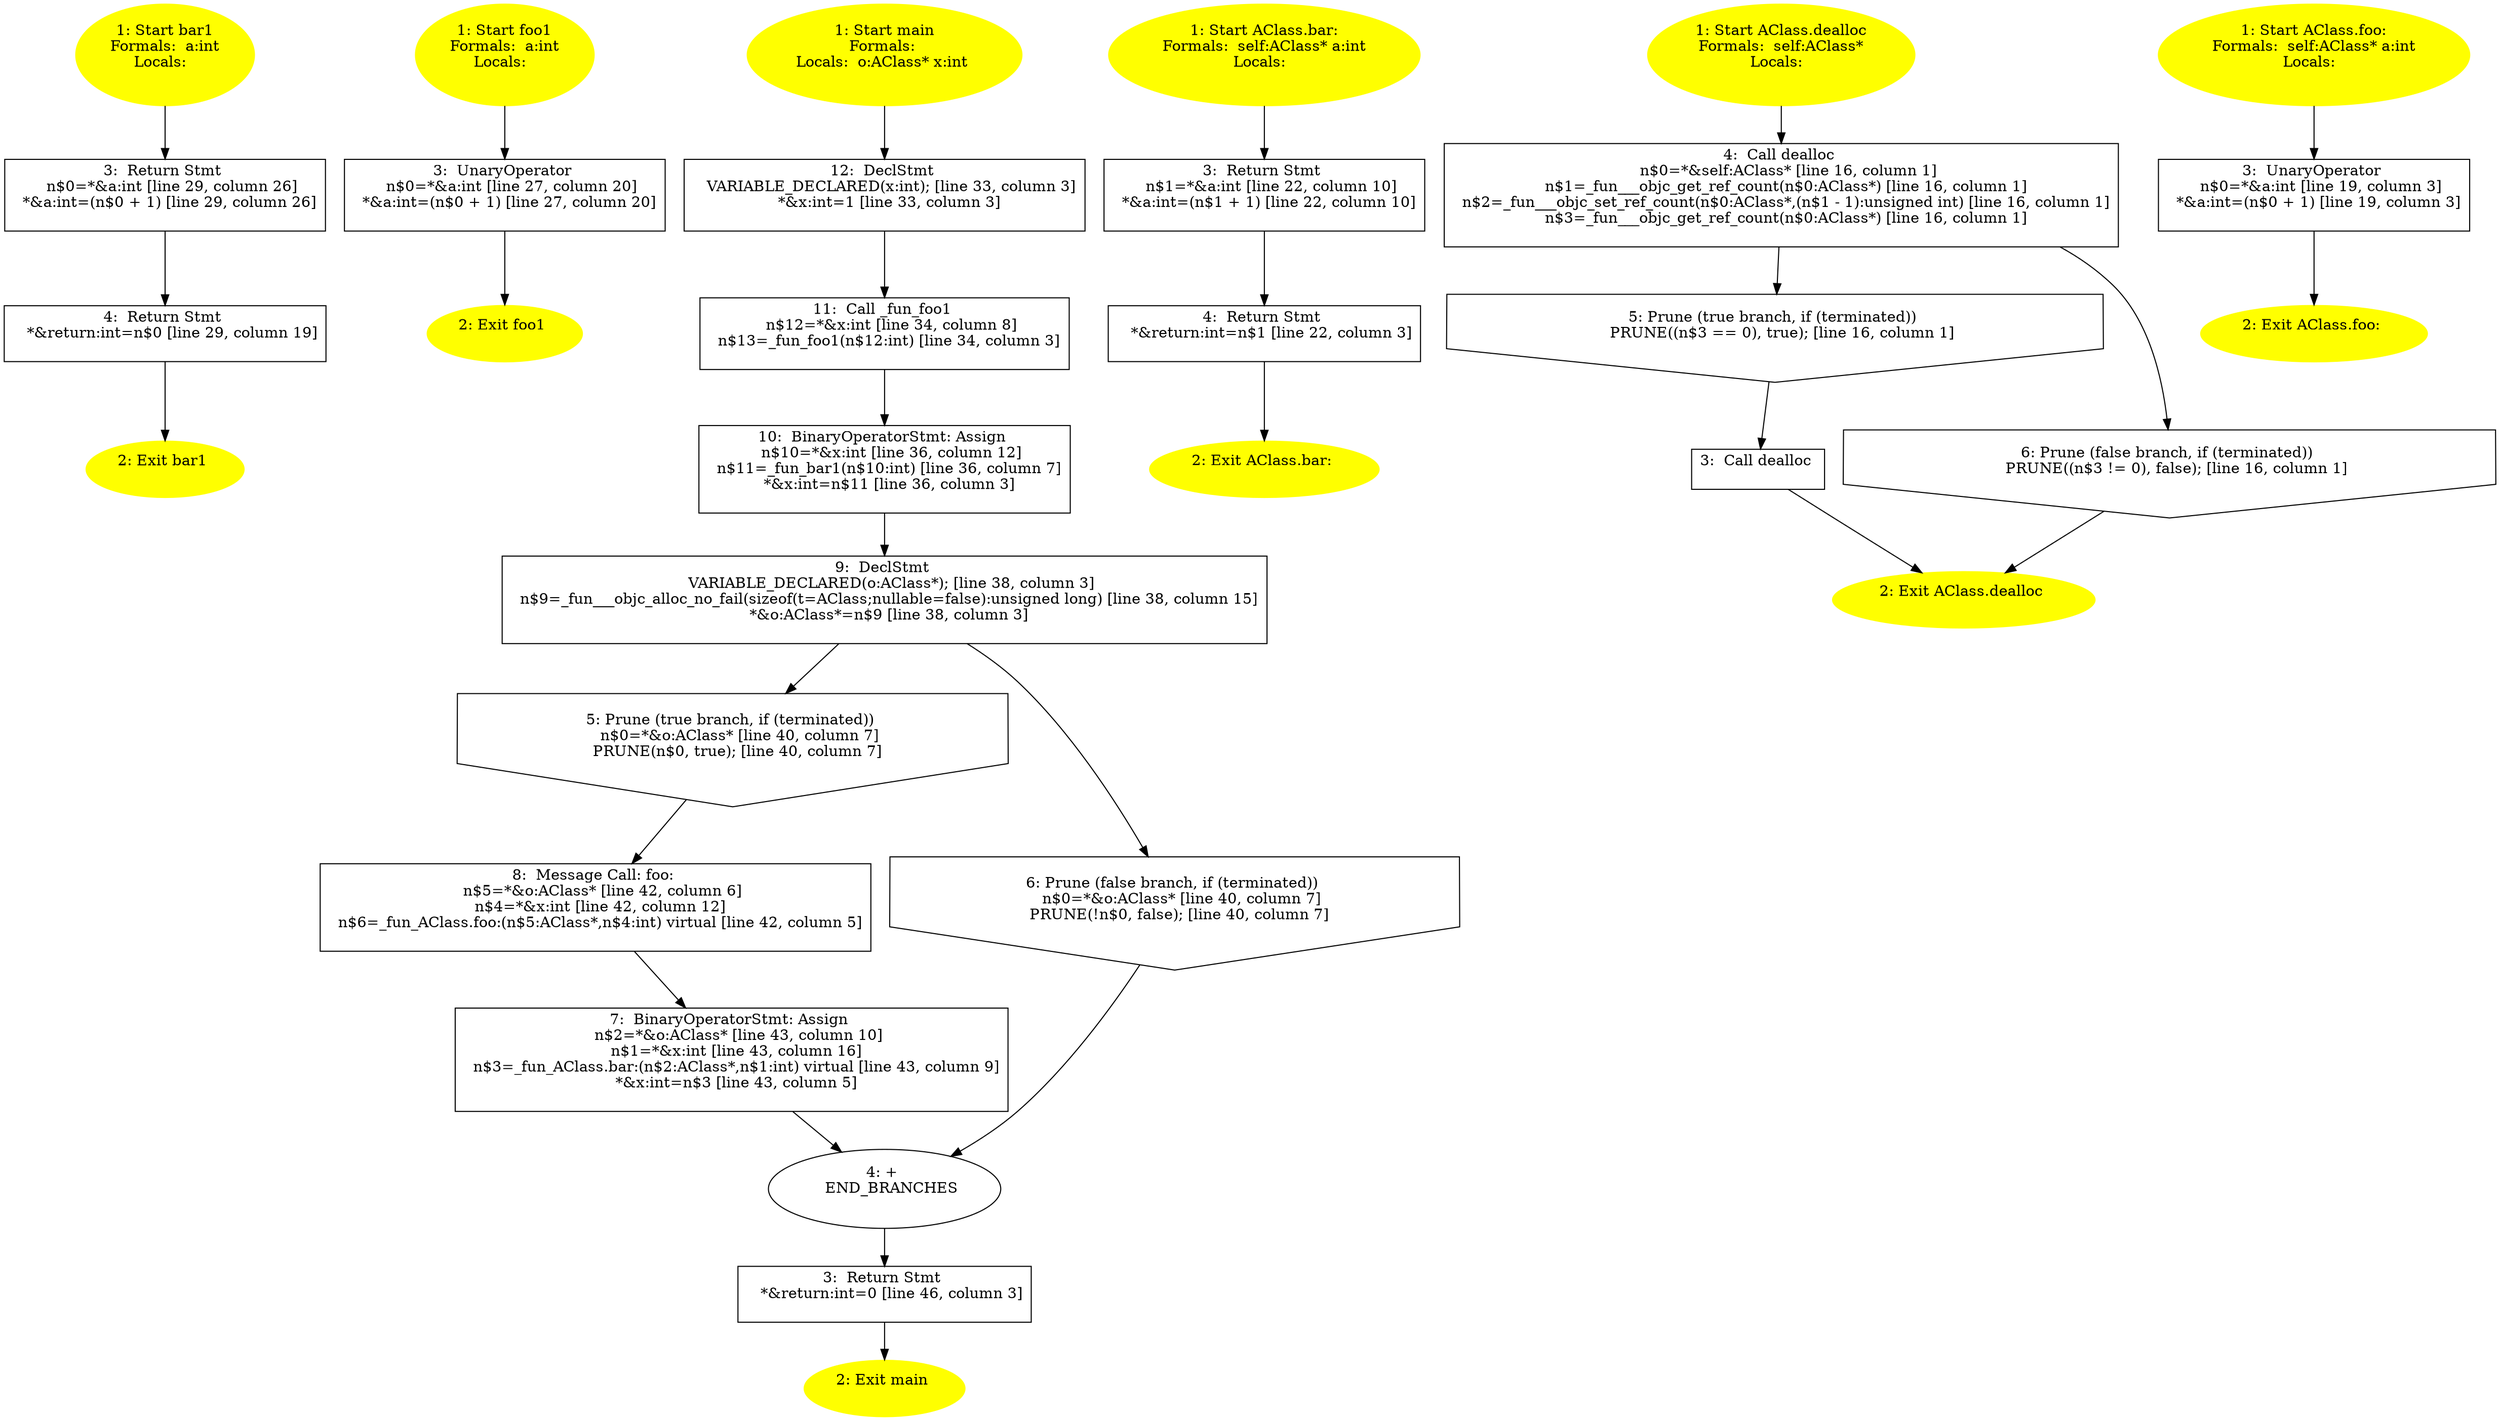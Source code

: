 /* @generated */
digraph cfg {
"bar1.fa85cca91963d8f3_1" [label="1: Start bar1\nFormals:  a:int\nLocals:  \n  " color=yellow style=filled]
	

	 "bar1.fa85cca91963d8f3_1" -> "bar1.fa85cca91963d8f3_3" ;
"bar1.fa85cca91963d8f3_2" [label="2: Exit bar1 \n  " color=yellow style=filled]
	

"bar1.fa85cca91963d8f3_3" [label="3:  Return Stmt \n   n$0=*&a:int [line 29, column 26]\n  *&a:int=(n$0 + 1) [line 29, column 26]\n " shape="box"]
	

	 "bar1.fa85cca91963d8f3_3" -> "bar1.fa85cca91963d8f3_4" ;
"bar1.fa85cca91963d8f3_4" [label="4:  Return Stmt \n   *&return:int=n$0 [line 29, column 19]\n " shape="box"]
	

	 "bar1.fa85cca91963d8f3_4" -> "bar1.fa85cca91963d8f3_2" ;
"foo1.299a0be4a5a79e6a_1" [label="1: Start foo1\nFormals:  a:int\nLocals:  \n  " color=yellow style=filled]
	

	 "foo1.299a0be4a5a79e6a_1" -> "foo1.299a0be4a5a79e6a_3" ;
"foo1.299a0be4a5a79e6a_2" [label="2: Exit foo1 \n  " color=yellow style=filled]
	

"foo1.299a0be4a5a79e6a_3" [label="3:  UnaryOperator \n   n$0=*&a:int [line 27, column 20]\n  *&a:int=(n$0 + 1) [line 27, column 20]\n " shape="box"]
	

	 "foo1.299a0be4a5a79e6a_3" -> "foo1.299a0be4a5a79e6a_2" ;
"main.fad58de7366495db_1" [label="1: Start main\nFormals: \nLocals:  o:AClass* x:int \n  " color=yellow style=filled]
	

	 "main.fad58de7366495db_1" -> "main.fad58de7366495db_12" ;
"main.fad58de7366495db_2" [label="2: Exit main \n  " color=yellow style=filled]
	

"main.fad58de7366495db_3" [label="3:  Return Stmt \n   *&return:int=0 [line 46, column 3]\n " shape="box"]
	

	 "main.fad58de7366495db_3" -> "main.fad58de7366495db_2" ;
"main.fad58de7366495db_4" [label="4: + \n   END_BRANCHES\n " ]
	

	 "main.fad58de7366495db_4" -> "main.fad58de7366495db_3" ;
"main.fad58de7366495db_5" [label="5: Prune (true branch, if (terminated)) \n   n$0=*&o:AClass* [line 40, column 7]\n  PRUNE(n$0, true); [line 40, column 7]\n " shape="invhouse"]
	

	 "main.fad58de7366495db_5" -> "main.fad58de7366495db_8" ;
"main.fad58de7366495db_6" [label="6: Prune (false branch, if (terminated)) \n   n$0=*&o:AClass* [line 40, column 7]\n  PRUNE(!n$0, false); [line 40, column 7]\n " shape="invhouse"]
	

	 "main.fad58de7366495db_6" -> "main.fad58de7366495db_4" ;
"main.fad58de7366495db_7" [label="7:  BinaryOperatorStmt: Assign \n   n$2=*&o:AClass* [line 43, column 10]\n  n$1=*&x:int [line 43, column 16]\n  n$3=_fun_AClass.bar:(n$2:AClass*,n$1:int) virtual [line 43, column 9]\n  *&x:int=n$3 [line 43, column 5]\n " shape="box"]
	

	 "main.fad58de7366495db_7" -> "main.fad58de7366495db_4" ;
"main.fad58de7366495db_8" [label="8:  Message Call: foo: \n   n$5=*&o:AClass* [line 42, column 6]\n  n$4=*&x:int [line 42, column 12]\n  n$6=_fun_AClass.foo:(n$5:AClass*,n$4:int) virtual [line 42, column 5]\n " shape="box"]
	

	 "main.fad58de7366495db_8" -> "main.fad58de7366495db_7" ;
"main.fad58de7366495db_9" [label="9:  DeclStmt \n   VARIABLE_DECLARED(o:AClass*); [line 38, column 3]\n  n$9=_fun___objc_alloc_no_fail(sizeof(t=AClass;nullable=false):unsigned long) [line 38, column 15]\n  *&o:AClass*=n$9 [line 38, column 3]\n " shape="box"]
	

	 "main.fad58de7366495db_9" -> "main.fad58de7366495db_5" ;
	 "main.fad58de7366495db_9" -> "main.fad58de7366495db_6" ;
"main.fad58de7366495db_10" [label="10:  BinaryOperatorStmt: Assign \n   n$10=*&x:int [line 36, column 12]\n  n$11=_fun_bar1(n$10:int) [line 36, column 7]\n  *&x:int=n$11 [line 36, column 3]\n " shape="box"]
	

	 "main.fad58de7366495db_10" -> "main.fad58de7366495db_9" ;
"main.fad58de7366495db_11" [label="11:  Call _fun_foo1 \n   n$12=*&x:int [line 34, column 8]\n  n$13=_fun_foo1(n$12:int) [line 34, column 3]\n " shape="box"]
	

	 "main.fad58de7366495db_11" -> "main.fad58de7366495db_10" ;
"main.fad58de7366495db_12" [label="12:  DeclStmt \n   VARIABLE_DECLARED(x:int); [line 33, column 3]\n  *&x:int=1 [line 33, column 3]\n " shape="box"]
	

	 "main.fad58de7366495db_12" -> "main.fad58de7366495db_11" ;
"bar:#AClass#[instance].28e533beb66e236f_1" [label="1: Start AClass.bar:\nFormals:  self:AClass* a:int\nLocals:  \n  " color=yellow style=filled]
	

	 "bar:#AClass#[instance].28e533beb66e236f_1" -> "bar:#AClass#[instance].28e533beb66e236f_3" ;
"bar:#AClass#[instance].28e533beb66e236f_2" [label="2: Exit AClass.bar: \n  " color=yellow style=filled]
	

"bar:#AClass#[instance].28e533beb66e236f_3" [label="3:  Return Stmt \n   n$1=*&a:int [line 22, column 10]\n  *&a:int=(n$1 + 1) [line 22, column 10]\n " shape="box"]
	

	 "bar:#AClass#[instance].28e533beb66e236f_3" -> "bar:#AClass#[instance].28e533beb66e236f_4" ;
"bar:#AClass#[instance].28e533beb66e236f_4" [label="4:  Return Stmt \n   *&return:int=n$1 [line 22, column 3]\n " shape="box"]
	

	 "bar:#AClass#[instance].28e533beb66e236f_4" -> "bar:#AClass#[instance].28e533beb66e236f_2" ;
"dealloc#AClass#[instance].12f0e42f3ef799db_1" [label="1: Start AClass.dealloc\nFormals:  self:AClass*\nLocals:  \n  " color=yellow style=filled]
	

	 "dealloc#AClass#[instance].12f0e42f3ef799db_1" -> "dealloc#AClass#[instance].12f0e42f3ef799db_4" ;
"dealloc#AClass#[instance].12f0e42f3ef799db_2" [label="2: Exit AClass.dealloc \n  " color=yellow style=filled]
	

"dealloc#AClass#[instance].12f0e42f3ef799db_3" [label="3:  Call dealloc \n  " shape="box"]
	

	 "dealloc#AClass#[instance].12f0e42f3ef799db_3" -> "dealloc#AClass#[instance].12f0e42f3ef799db_2" ;
"dealloc#AClass#[instance].12f0e42f3ef799db_4" [label="4:  Call dealloc \n   n$0=*&self:AClass* [line 16, column 1]\n  n$1=_fun___objc_get_ref_count(n$0:AClass*) [line 16, column 1]\n  n$2=_fun___objc_set_ref_count(n$0:AClass*,(n$1 - 1):unsigned int) [line 16, column 1]\n  n$3=_fun___objc_get_ref_count(n$0:AClass*) [line 16, column 1]\n " shape="box"]
	

	 "dealloc#AClass#[instance].12f0e42f3ef799db_4" -> "dealloc#AClass#[instance].12f0e42f3ef799db_5" ;
	 "dealloc#AClass#[instance].12f0e42f3ef799db_4" -> "dealloc#AClass#[instance].12f0e42f3ef799db_6" ;
"dealloc#AClass#[instance].12f0e42f3ef799db_5" [label="5: Prune (true branch, if (terminated)) \n   PRUNE((n$3 == 0), true); [line 16, column 1]\n " shape="invhouse"]
	

	 "dealloc#AClass#[instance].12f0e42f3ef799db_5" -> "dealloc#AClass#[instance].12f0e42f3ef799db_3" ;
"dealloc#AClass#[instance].12f0e42f3ef799db_6" [label="6: Prune (false branch, if (terminated)) \n   PRUNE((n$3 != 0), false); [line 16, column 1]\n " shape="invhouse"]
	

	 "dealloc#AClass#[instance].12f0e42f3ef799db_6" -> "dealloc#AClass#[instance].12f0e42f3ef799db_2" ;
"foo:#AClass#[instance].552854cd659ed548_1" [label="1: Start AClass.foo:\nFormals:  self:AClass* a:int\nLocals:  \n  " color=yellow style=filled]
	

	 "foo:#AClass#[instance].552854cd659ed548_1" -> "foo:#AClass#[instance].552854cd659ed548_3" ;
"foo:#AClass#[instance].552854cd659ed548_2" [label="2: Exit AClass.foo: \n  " color=yellow style=filled]
	

"foo:#AClass#[instance].552854cd659ed548_3" [label="3:  UnaryOperator \n   n$0=*&a:int [line 19, column 3]\n  *&a:int=(n$0 + 1) [line 19, column 3]\n " shape="box"]
	

	 "foo:#AClass#[instance].552854cd659ed548_3" -> "foo:#AClass#[instance].552854cd659ed548_2" ;
}
